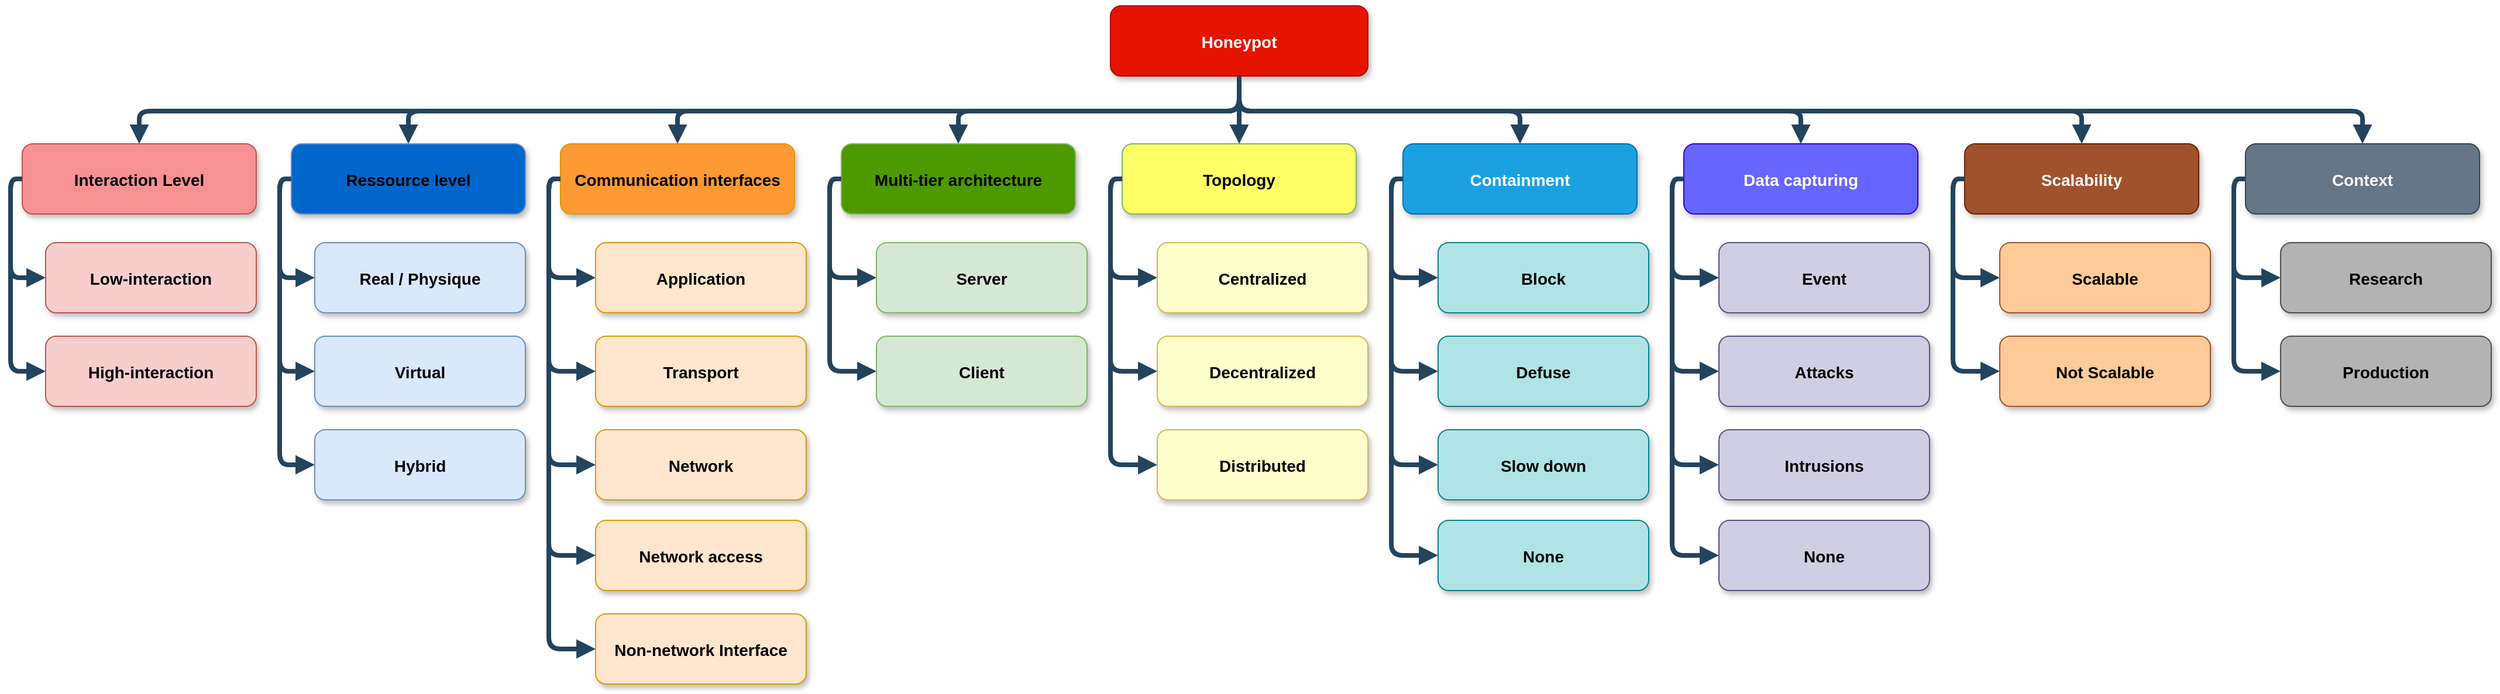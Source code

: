 <mxfile version="20.0.1" type="device"><diagram name="Page-1" id="97916047-d0de-89f5-080d-49f4d83e522f"><mxGraphModel dx="4695.5" dy="1065" grid="1" gridSize="10" guides="1" tooltips="1" connect="1" arrows="1" fold="1" page="1" pageScale="1.5" pageWidth="1169" pageHeight="827" background="none" math="0" shadow="0"><root><mxCell id="0"/><mxCell id="1" parent="0"/><mxCell id="3" value="Honeypot" style="rounded=1;fillColor=#e51400;strokeColor=#B20000;shadow=1;fontStyle=1;fontColor=#ffffff;fontSize=14;" parent="1" vertex="1"><mxGeometry x="810" y="350" width="220" height="60" as="geometry"/></mxCell><mxCell id="4" value="Interaction Level" style="rounded=1;fillColor=#F89292;strokeColor=#b85450;shadow=1;fontStyle=1;fontSize=14;" parent="1" vertex="1"><mxGeometry x="-120" y="468" width="200" height="60" as="geometry"/></mxCell><mxCell id="5" value="Ressource level" style="rounded=1;fillColor=#0066CC;strokeColor=#6c8ebf;shadow=1;fontStyle=1;fontSize=14;" parent="1" vertex="1"><mxGeometry x="110" y="468" width="200" height="60" as="geometry"/></mxCell><mxCell id="6" value="Communication interfaces" style="rounded=1;fillColor=#FF9933;strokeColor=#d79b00;shadow=1;fontStyle=1;fontSize=14;" parent="1" vertex="1"><mxGeometry x="340" y="468" width="200" height="60" as="geometry"/></mxCell><mxCell id="8" value="Low-interaction" style="rounded=1;fillColor=#f8cecc;strokeColor=#b85450;shadow=1;fontStyle=1;fontSize=14;" parent="1" vertex="1"><mxGeometry x="-100" y="552.5" width="180" height="60" as="geometry"/></mxCell><mxCell id="9" value="High-interaction" style="rounded=1;fillColor=#f8cecc;strokeColor=#b85450;shadow=1;fontStyle=1;fontSize=14;" parent="1" vertex="1"><mxGeometry x="-100" y="632.5" width="180" height="60" as="geometry"/></mxCell><mxCell id="30" value="" style="edgeStyle=elbowEdgeStyle;elbow=vertical;strokeWidth=4;endArrow=block;endFill=1;fontStyle=1;strokeColor=#23445D;entryX=0.5;entryY=0;entryDx=0;entryDy=0;" parent="1" source="3" target="5" edge="1"><mxGeometry x="22" y="165.5" width="100" height="100" as="geometry"><mxPoint x="22" y="265.5" as="sourcePoint"/><mxPoint x="122" y="165.5" as="targetPoint"/><Array as="points"><mxPoint x="260" y="440"/><mxPoint x="320" y="430"/></Array></mxGeometry></mxCell><mxCell id="31" value="" style="edgeStyle=elbowEdgeStyle;elbow=vertical;strokeWidth=4;endArrow=block;endFill=1;fontStyle=1;strokeColor=#23445D;" parent="1" source="3" target="4" edge="1"><mxGeometry x="22" y="165.5" width="100" height="100" as="geometry"><mxPoint x="22" y="265.5" as="sourcePoint"/><mxPoint x="122" y="165.5" as="targetPoint"/><Array as="points"><mxPoint x="460" y="440"/><mxPoint x="280" y="430"/><mxPoint x="450" y="430"/></Array></mxGeometry></mxCell><mxCell id="32" value="" style="edgeStyle=elbowEdgeStyle;elbow=vertical;strokeWidth=4;endArrow=block;endFill=1;fontStyle=1;strokeColor=#23445D;" parent="1" source="3" target="6" edge="1"><mxGeometry x="22" y="165.5" width="100" height="100" as="geometry"><mxPoint x="22" y="265.5" as="sourcePoint"/><mxPoint x="122" y="165.5" as="targetPoint"/><Array as="points"><mxPoint x="630" y="440"/><mxPoint x="700" y="440"/><mxPoint x="610" y="430"/></Array></mxGeometry></mxCell><mxCell id="34" value="" style="edgeStyle=elbowEdgeStyle;elbow=vertical;strokeWidth=4;endArrow=block;endFill=1;fontStyle=1;strokeColor=#23445D;exitX=0;exitY=0.5;exitDx=0;exitDy=0;entryX=0;entryY=0.5;entryDx=0;entryDy=0;" parent="1" source="4" target="8" edge="1"><mxGeometry x="-168" y="178" width="100" height="100" as="geometry"><mxPoint x="-168" y="278" as="sourcePoint"/><mxPoint x="-68" y="178" as="targetPoint"/><Array as="points"><mxPoint x="-130" y="552.5"/><mxPoint x="-150" y="562.5"/><mxPoint x="-160" y="532.5"/><mxPoint x="-220" y="572.5"/></Array></mxGeometry></mxCell><mxCell id="38" value="" style="edgeStyle=elbowEdgeStyle;elbow=vertical;strokeWidth=4;endArrow=block;endFill=1;fontStyle=1;strokeColor=#23445D;exitX=0;exitY=0.5;exitDx=0;exitDy=0;" parent="1" source="4" target="9" edge="1"><mxGeometry x="-128" y="178" width="100" height="100" as="geometry"><mxPoint x="-128" y="278" as="sourcePoint"/><mxPoint x="-28" y="178" as="targetPoint"/><Array as="points"><mxPoint x="-130" y="542.5"/><mxPoint x="-150" y="542.5"/><mxPoint x="-140" y="542.5"/><mxPoint x="-160" y="622.5"/></Array></mxGeometry></mxCell><mxCell id="48kjzYl1K3hrL3za5B5X-55" value="Real / Physique" style="rounded=1;fillColor=#dae8fc;strokeColor=#6c8ebf;shadow=1;fontStyle=1;fontSize=14;" parent="1" vertex="1"><mxGeometry x="130" y="552.5" width="180" height="60" as="geometry"/></mxCell><mxCell id="48kjzYl1K3hrL3za5B5X-56" value="" style="edgeStyle=elbowEdgeStyle;elbow=vertical;strokeWidth=4;endArrow=block;endFill=1;fontStyle=1;strokeColor=#23445D;exitX=0;exitY=0.5;exitDx=0;exitDy=0;entryX=0;entryY=0.5;entryDx=0;entryDy=0;" parent="1" source="5" target="48kjzYl1K3hrL3za5B5X-55" edge="1"><mxGeometry x="-188" y="188" width="100" height="100" as="geometry"><mxPoint x="-140" y="508" as="sourcePoint"/><mxPoint x="-140" y="592.5" as="targetPoint"/><Array as="points"><mxPoint x="100" y="542.5"/><mxPoint x="80" y="522.5"/><mxPoint x="90" y="522.5"/><mxPoint x="80" y="562.5"/><mxPoint x="-240" y="582.5"/></Array></mxGeometry></mxCell><mxCell id="48kjzYl1K3hrL3za5B5X-59" value="Virtual" style="rounded=1;fillColor=#dae8fc;strokeColor=#6c8ebf;shadow=1;fontStyle=1;fontSize=14;" parent="1" vertex="1"><mxGeometry x="130" y="632.5" width="180" height="60" as="geometry"/></mxCell><mxCell id="48kjzYl1K3hrL3za5B5X-61" value="" style="edgeStyle=elbowEdgeStyle;elbow=vertical;strokeWidth=4;endArrow=block;endFill=1;fontStyle=1;strokeColor=#23445D;exitX=0;exitY=0.5;exitDx=0;exitDy=0;entryX=0;entryY=0.5;entryDx=0;entryDy=0;" parent="1" source="5" target="48kjzYl1K3hrL3za5B5X-59" edge="1"><mxGeometry x="-168" y="208" width="100" height="100" as="geometry"><mxPoint x="130" y="518" as="sourcePoint"/><mxPoint x="130" y="602.5" as="targetPoint"/><Array as="points"><mxPoint x="100" y="542.5"/><mxPoint x="80" y="612.5"/><mxPoint x="100" y="542.5"/><mxPoint x="110" y="542.5"/><mxPoint x="100" y="582.5"/><mxPoint x="-220" y="602.5"/></Array></mxGeometry></mxCell><mxCell id="48kjzYl1K3hrL3za5B5X-63" value="Hybrid" style="rounded=1;fillColor=#dae8fc;strokeColor=#6c8ebf;shadow=1;fontStyle=1;fontSize=14;" parent="1" vertex="1"><mxGeometry x="130" y="712.5" width="180" height="60" as="geometry"/></mxCell><mxCell id="48kjzYl1K3hrL3za5B5X-64" value="" style="edgeStyle=elbowEdgeStyle;elbow=vertical;strokeWidth=4;endArrow=block;endFill=1;fontStyle=1;strokeColor=#23445D;exitX=0;exitY=0.5;exitDx=0;exitDy=0;entryX=0;entryY=0.5;entryDx=0;entryDy=0;" parent="1" source="5" target="48kjzYl1K3hrL3za5B5X-63" edge="1"><mxGeometry x="-158" y="218" width="100" height="100" as="geometry"><mxPoint x="120" y="508" as="sourcePoint"/><mxPoint x="140" y="682.5" as="targetPoint"/><Array as="points"><mxPoint x="100" y="532.5"/><mxPoint x="80" y="632.5"/><mxPoint x="110" y="552.5"/><mxPoint x="120" y="552.5"/><mxPoint x="110" y="592.5"/><mxPoint x="-210" y="612.5"/></Array></mxGeometry></mxCell><mxCell id="48kjzYl1K3hrL3za5B5X-69" value="Transport" style="rounded=1;fillColor=#ffe6cc;strokeColor=#d79b00;shadow=1;fontStyle=1;fontSize=14;" parent="1" vertex="1"><mxGeometry x="370" y="632.5" width="180" height="60" as="geometry"/></mxCell><mxCell id="48kjzYl1K3hrL3za5B5X-70" value="" style="edgeStyle=elbowEdgeStyle;elbow=vertical;strokeWidth=4;endArrow=block;endFill=1;fontStyle=1;strokeColor=#23445D;exitX=0;exitY=0.5;exitDx=0;exitDy=0;entryX=0;entryY=0.5;entryDx=0;entryDy=0;" parent="1" source="6" target="48kjzYl1K3hrL3za5B5X-71" edge="1"><mxGeometry x="-148" y="228" width="100" height="100" as="geometry"><mxPoint x="120" y="508" as="sourcePoint"/><mxPoint x="140" y="772.5" as="targetPoint"/><Array as="points"><mxPoint x="330" y="532.5"/><mxPoint x="90" y="642.5"/><mxPoint x="120" y="562.5"/><mxPoint x="130" y="562.5"/><mxPoint x="120" y="602.5"/><mxPoint x="-200" y="622.5"/></Array></mxGeometry></mxCell><mxCell id="48kjzYl1K3hrL3za5B5X-71" value="Application" style="rounded=1;fillColor=#ffe6cc;strokeColor=#d79b00;shadow=1;fontStyle=1;fontSize=14;" parent="1" vertex="1"><mxGeometry x="370" y="552.5" width="180" height="60" as="geometry"/></mxCell><mxCell id="48kjzYl1K3hrL3za5B5X-72" value="" style="edgeStyle=elbowEdgeStyle;elbow=vertical;strokeWidth=4;endArrow=block;endFill=1;fontStyle=1;strokeColor=#23445D;exitX=0;exitY=0.5;exitDx=0;exitDy=0;entryX=0;entryY=0.5;entryDx=0;entryDy=0;" parent="1" source="6" target="48kjzYl1K3hrL3za5B5X-69" edge="1"><mxGeometry x="-138" y="238" width="100" height="100" as="geometry"><mxPoint x="350" y="508" as="sourcePoint"/><mxPoint x="330" y="682.5" as="targetPoint"/><Array as="points"><mxPoint x="330" y="622.5"/><mxPoint x="340" y="542.5"/><mxPoint x="100" y="652.5"/><mxPoint x="130" y="572.5"/><mxPoint x="140" y="572.5"/><mxPoint x="130" y="612.5"/><mxPoint x="-190" y="632.5"/></Array></mxGeometry></mxCell><mxCell id="48kjzYl1K3hrL3za5B5X-73" value="Network " style="rounded=1;fillColor=#ffe6cc;strokeColor=#d79b00;shadow=1;fontStyle=1;fontSize=14;" parent="1" vertex="1"><mxGeometry x="370" y="712.5" width="180" height="60" as="geometry"/></mxCell><mxCell id="48kjzYl1K3hrL3za5B5X-74" value="" style="edgeStyle=elbowEdgeStyle;elbow=vertical;strokeWidth=4;endArrow=block;endFill=1;fontStyle=1;strokeColor=#23445D;exitX=0;exitY=0.5;exitDx=0;exitDy=0;entryX=0;entryY=0.5;entryDx=0;entryDy=0;" parent="1" source="6" target="48kjzYl1K3hrL3za5B5X-73" edge="1"><mxGeometry x="-128" y="248" width="100" height="100" as="geometry"><mxPoint x="350" y="508" as="sourcePoint"/><mxPoint x="380" y="672.5" as="targetPoint"/><Array as="points"><mxPoint x="330" y="662.5"/><mxPoint x="350" y="552.5"/><mxPoint x="110" y="662.5"/><mxPoint x="140" y="582.5"/><mxPoint x="150" y="582.5"/><mxPoint x="140" y="622.5"/><mxPoint x="-180" y="642.5"/></Array></mxGeometry></mxCell><mxCell id="48kjzYl1K3hrL3za5B5X-75" value="Multi-tier architecture " style="rounded=1;fillColor=#4D9900;strokeColor=#82b366;shadow=1;fontStyle=1;fontSize=14;" parent="1" vertex="1"><mxGeometry x="580" y="468" width="200" height="60" as="geometry"/></mxCell><mxCell id="48kjzYl1K3hrL3za5B5X-76" value="Client" style="rounded=1;fillColor=#d5e8d4;strokeColor=#82b366;shadow=1;fontStyle=1;fontSize=14;" parent="1" vertex="1"><mxGeometry x="610" y="632.5" width="180" height="60" as="geometry"/></mxCell><mxCell id="48kjzYl1K3hrL3za5B5X-77" value="" style="edgeStyle=elbowEdgeStyle;elbow=vertical;strokeWidth=4;endArrow=block;endFill=1;fontStyle=1;strokeColor=#23445D;exitX=0;exitY=0.5;exitDx=0;exitDy=0;entryX=0;entryY=0.5;entryDx=0;entryDy=0;" parent="1" source="48kjzYl1K3hrL3za5B5X-75" target="48kjzYl1K3hrL3za5B5X-78" edge="1"><mxGeometry x="92" y="228" width="100" height="100" as="geometry"><mxPoint x="360" y="508" as="sourcePoint"/><mxPoint x="380" y="772.5" as="targetPoint"/><Array as="points"><mxPoint x="570" y="532.5"/><mxPoint x="330" y="642.5"/><mxPoint x="360" y="562.5"/><mxPoint x="370" y="562.5"/><mxPoint x="360" y="602.5"/><mxPoint x="40" y="622.5"/></Array></mxGeometry></mxCell><mxCell id="48kjzYl1K3hrL3za5B5X-78" value="Server" style="rounded=1;fillColor=#d5e8d4;strokeColor=#82b366;shadow=1;fontStyle=1;fontSize=14;" parent="1" vertex="1"><mxGeometry x="610" y="552.5" width="180" height="60" as="geometry"/></mxCell><mxCell id="48kjzYl1K3hrL3za5B5X-79" value="" style="edgeStyle=elbowEdgeStyle;elbow=vertical;strokeWidth=4;endArrow=block;endFill=1;fontStyle=1;strokeColor=#23445D;exitX=0;exitY=0.5;exitDx=0;exitDy=0;entryX=0;entryY=0.5;entryDx=0;entryDy=0;" parent="1" source="48kjzYl1K3hrL3za5B5X-75" target="48kjzYl1K3hrL3za5B5X-76" edge="1"><mxGeometry x="102" y="238" width="100" height="100" as="geometry"><mxPoint x="590" y="508" as="sourcePoint"/><mxPoint x="570" y="682.5" as="targetPoint"/><Array as="points"><mxPoint x="570" y="622.5"/><mxPoint x="580" y="542.5"/><mxPoint x="340" y="652.5"/><mxPoint x="370" y="572.5"/><mxPoint x="380" y="572.5"/><mxPoint x="370" y="612.5"/><mxPoint x="50" y="632.5"/></Array></mxGeometry></mxCell><mxCell id="48kjzYl1K3hrL3za5B5X-82" value="" style="edgeStyle=elbowEdgeStyle;elbow=vertical;strokeWidth=4;endArrow=block;endFill=1;fontStyle=1;strokeColor=#23445D;entryX=0.5;entryY=0;entryDx=0;entryDy=0;exitX=0.5;exitY=1;exitDx=0;exitDy=0;" parent="1" source="3" target="48kjzYl1K3hrL3za5B5X-75" edge="1"><mxGeometry x="32" y="175.5" width="100" height="100" as="geometry"><mxPoint x="782" y="415.5" as="sourcePoint"/><mxPoint x="500" y="478" as="targetPoint"/><Array as="points"><mxPoint x="760" y="440"/><mxPoint x="710" y="450"/><mxPoint x="620" y="440"/></Array></mxGeometry></mxCell><mxCell id="48kjzYl1K3hrL3za5B5X-83" value="Topology" style="rounded=1;fillColor=#FFFF66;strokeColor=#82b366;shadow=1;fontStyle=1;fontSize=14;" parent="1" vertex="1"><mxGeometry x="820" y="468" width="200" height="60" as="geometry"/></mxCell><mxCell id="48kjzYl1K3hrL3za5B5X-84" value="Decentralized" style="rounded=1;fillColor=#FFFFCC;strokeColor=#d6b656;shadow=1;fontStyle=1;fontSize=14;" parent="1" vertex="1"><mxGeometry x="850" y="632.5" width="180" height="60" as="geometry"/></mxCell><mxCell id="48kjzYl1K3hrL3za5B5X-85" value="" style="edgeStyle=elbowEdgeStyle;elbow=vertical;strokeWidth=4;endArrow=block;endFill=1;fontStyle=1;strokeColor=#23445D;exitX=0;exitY=0.5;exitDx=0;exitDy=0;entryX=0;entryY=0.5;entryDx=0;entryDy=0;" parent="1" source="48kjzYl1K3hrL3za5B5X-83" target="48kjzYl1K3hrL3za5B5X-86" edge="1"><mxGeometry x="332" y="228" width="100" height="100" as="geometry"><mxPoint x="600" y="508" as="sourcePoint"/><mxPoint x="620" y="772.5" as="targetPoint"/><Array as="points"><mxPoint x="810" y="532.5"/><mxPoint x="570" y="642.5"/><mxPoint x="600" y="562.5"/><mxPoint x="610" y="562.5"/><mxPoint x="600" y="602.5"/><mxPoint x="280" y="622.5"/></Array></mxGeometry></mxCell><mxCell id="48kjzYl1K3hrL3za5B5X-86" value="Centralized" style="rounded=1;fillColor=#FFFFCC;strokeColor=#d6b656;shadow=1;fontStyle=1;fontSize=14;" parent="1" vertex="1"><mxGeometry x="850" y="552.5" width="180" height="60" as="geometry"/></mxCell><mxCell id="48kjzYl1K3hrL3za5B5X-87" value="" style="edgeStyle=elbowEdgeStyle;elbow=vertical;strokeWidth=4;endArrow=block;endFill=1;fontStyle=1;strokeColor=#23445D;exitX=0;exitY=0.5;exitDx=0;exitDy=0;entryX=0;entryY=0.5;entryDx=0;entryDy=0;" parent="1" source="48kjzYl1K3hrL3za5B5X-83" target="48kjzYl1K3hrL3za5B5X-84" edge="1"><mxGeometry x="342" y="238" width="100" height="100" as="geometry"><mxPoint x="830" y="508" as="sourcePoint"/><mxPoint x="810" y="682.5" as="targetPoint"/><Array as="points"><mxPoint x="810" y="622.5"/><mxPoint x="820" y="542.5"/><mxPoint x="580" y="652.5"/><mxPoint x="610" y="572.5"/><mxPoint x="620" y="572.5"/><mxPoint x="610" y="612.5"/><mxPoint x="290" y="632.5"/></Array></mxGeometry></mxCell><mxCell id="48kjzYl1K3hrL3za5B5X-90" value="" style="edgeStyle=elbowEdgeStyle;elbow=vertical;strokeWidth=4;endArrow=block;endFill=1;fontStyle=1;strokeColor=#23445D;entryX=0.5;entryY=0;entryDx=0;entryDy=0;exitX=0.5;exitY=1;exitDx=0;exitDy=0;" parent="1" source="3" target="48kjzYl1K3hrL3za5B5X-83" edge="1"><mxGeometry x="42" y="185.5" width="100" height="100" as="geometry"><mxPoint x="782" y="415.5" as="sourcePoint"/><mxPoint x="740" y="478" as="targetPoint"/><Array as="points"><mxPoint x="880" y="440"/><mxPoint x="720" y="460"/><mxPoint x="630" y="450"/></Array></mxGeometry></mxCell><mxCell id="48kjzYl1K3hrL3za5B5X-92" value="Containment" style="rounded=1;fillColor=#1ba1e2;strokeColor=#006EAF;shadow=1;fontStyle=1;fontSize=14;fontColor=#ffffff;" parent="1" vertex="1"><mxGeometry x="1060" y="468" width="200" height="60" as="geometry"/></mxCell><mxCell id="48kjzYl1K3hrL3za5B5X-93" value="Defuse" style="rounded=1;fillColor=#b0e3e6;strokeColor=#0e8088;shadow=1;fontStyle=1;fontSize=14;" parent="1" vertex="1"><mxGeometry x="1090" y="632.5" width="180" height="60" as="geometry"/></mxCell><mxCell id="48kjzYl1K3hrL3za5B5X-94" value="" style="edgeStyle=elbowEdgeStyle;elbow=vertical;strokeWidth=4;endArrow=block;endFill=1;fontStyle=1;strokeColor=#23445D;exitX=0;exitY=0.5;exitDx=0;exitDy=0;entryX=0;entryY=0.5;entryDx=0;entryDy=0;" parent="1" source="48kjzYl1K3hrL3za5B5X-92" target="48kjzYl1K3hrL3za5B5X-95" edge="1"><mxGeometry x="572" y="228" width="100" height="100" as="geometry"><mxPoint x="840" y="508" as="sourcePoint"/><mxPoint x="860" y="772.5" as="targetPoint"/><Array as="points"><mxPoint x="1050" y="532.5"/><mxPoint x="810" y="642.5"/><mxPoint x="840" y="562.5"/><mxPoint x="850" y="562.5"/><mxPoint x="840" y="602.5"/><mxPoint x="520" y="622.5"/></Array></mxGeometry></mxCell><mxCell id="48kjzYl1K3hrL3za5B5X-95" value="Block" style="rounded=1;fillColor=#b0e3e6;strokeColor=#0e8088;shadow=1;fontStyle=1;fontSize=14;" parent="1" vertex="1"><mxGeometry x="1090" y="552.5" width="180" height="60" as="geometry"/></mxCell><mxCell id="48kjzYl1K3hrL3za5B5X-96" value="" style="edgeStyle=elbowEdgeStyle;elbow=vertical;strokeWidth=4;endArrow=block;endFill=1;fontStyle=1;strokeColor=#23445D;exitX=0;exitY=0.5;exitDx=0;exitDy=0;entryX=0;entryY=0.5;entryDx=0;entryDy=0;" parent="1" source="48kjzYl1K3hrL3za5B5X-92" target="48kjzYl1K3hrL3za5B5X-93" edge="1"><mxGeometry x="582" y="238" width="100" height="100" as="geometry"><mxPoint x="1070" y="508" as="sourcePoint"/><mxPoint x="1050" y="682.5" as="targetPoint"/><Array as="points"><mxPoint x="1050" y="622.5"/><mxPoint x="1060" y="542.5"/><mxPoint x="820" y="652.5"/><mxPoint x="850" y="572.5"/><mxPoint x="860" y="572.5"/><mxPoint x="850" y="612.5"/><mxPoint x="530" y="632.5"/></Array></mxGeometry></mxCell><mxCell id="48kjzYl1K3hrL3za5B5X-97" value="Data capturing " style="rounded=1;fillColor=#6666FF;strokeColor=#3700CC;shadow=1;fontStyle=1;fontSize=14;fontColor=#ffffff;" parent="1" vertex="1"><mxGeometry x="1300" y="468" width="200" height="60" as="geometry"/></mxCell><mxCell id="48kjzYl1K3hrL3za5B5X-98" value="Attacks" style="rounded=1;fillColor=#d0cee2;strokeColor=#56517e;shadow=1;fontStyle=1;fontSize=14;" parent="1" vertex="1"><mxGeometry x="1330" y="632.5" width="180" height="60" as="geometry"/></mxCell><mxCell id="48kjzYl1K3hrL3za5B5X-99" value="" style="edgeStyle=elbowEdgeStyle;elbow=vertical;strokeWidth=4;endArrow=block;endFill=1;fontStyle=1;strokeColor=#23445D;exitX=0;exitY=0.5;exitDx=0;exitDy=0;entryX=0;entryY=0.5;entryDx=0;entryDy=0;" parent="1" source="48kjzYl1K3hrL3za5B5X-97" target="48kjzYl1K3hrL3za5B5X-100" edge="1"><mxGeometry x="812" y="228" width="100" height="100" as="geometry"><mxPoint x="1080" y="508" as="sourcePoint"/><mxPoint x="1100" y="772.5" as="targetPoint"/><Array as="points"><mxPoint x="1290" y="532.5"/><mxPoint x="1050" y="642.5"/><mxPoint x="1080" y="562.5"/><mxPoint x="1090" y="562.5"/><mxPoint x="1080" y="602.5"/><mxPoint x="760" y="622.5"/></Array></mxGeometry></mxCell><mxCell id="48kjzYl1K3hrL3za5B5X-100" value="Event" style="rounded=1;fillColor=#d0cee2;strokeColor=#56517e;shadow=1;fontStyle=1;fontSize=14;" parent="1" vertex="1"><mxGeometry x="1330" y="552.5" width="180" height="60" as="geometry"/></mxCell><mxCell id="48kjzYl1K3hrL3za5B5X-101" value="" style="edgeStyle=elbowEdgeStyle;elbow=vertical;strokeWidth=4;endArrow=block;endFill=1;fontStyle=1;strokeColor=#23445D;exitX=0;exitY=0.5;exitDx=0;exitDy=0;entryX=0;entryY=0.5;entryDx=0;entryDy=0;" parent="1" source="48kjzYl1K3hrL3za5B5X-97" target="48kjzYl1K3hrL3za5B5X-98" edge="1"><mxGeometry x="822" y="238" width="100" height="100" as="geometry"><mxPoint x="1310" y="508" as="sourcePoint"/><mxPoint x="1290" y="682.5" as="targetPoint"/><Array as="points"><mxPoint x="1290" y="622.5"/><mxPoint x="1300" y="542.5"/><mxPoint x="1060" y="652.5"/><mxPoint x="1090" y="572.5"/><mxPoint x="1100" y="572.5"/><mxPoint x="1090" y="612.5"/><mxPoint x="770" y="632.5"/></Array></mxGeometry></mxCell><mxCell id="48kjzYl1K3hrL3za5B5X-108" value="Scalability" style="rounded=1;fillColor=#a0522d;strokeColor=#6D1F00;shadow=1;fontStyle=1;fontSize=14;fontColor=#ffffff;" parent="1" vertex="1"><mxGeometry x="1540" y="468" width="200" height="60" as="geometry"/></mxCell><mxCell id="48kjzYl1K3hrL3za5B5X-109" value="Not Scalable" style="rounded=1;fillColor=#ffcc99;strokeColor=#A0522D;shadow=1;fontStyle=1;fontSize=14;" parent="1" vertex="1"><mxGeometry x="1570" y="632.5" width="180" height="60" as="geometry"/></mxCell><mxCell id="48kjzYl1K3hrL3za5B5X-110" value="" style="edgeStyle=elbowEdgeStyle;elbow=vertical;strokeWidth=4;endArrow=block;endFill=1;fontStyle=1;strokeColor=#23445D;exitX=0;exitY=0.5;exitDx=0;exitDy=0;entryX=0;entryY=0.5;entryDx=0;entryDy=0;" parent="1" source="48kjzYl1K3hrL3za5B5X-108" target="48kjzYl1K3hrL3za5B5X-111" edge="1"><mxGeometry x="1052" y="228" width="100" height="100" as="geometry"><mxPoint x="1320" y="508" as="sourcePoint"/><mxPoint x="1340" y="772.5" as="targetPoint"/><Array as="points"><mxPoint x="1530" y="532.5"/><mxPoint x="1290" y="642.5"/><mxPoint x="1320" y="562.5"/><mxPoint x="1330" y="562.5"/><mxPoint x="1320" y="602.5"/><mxPoint x="1000" y="622.5"/></Array></mxGeometry></mxCell><mxCell id="48kjzYl1K3hrL3za5B5X-111" value="Scalable" style="rounded=1;fillColor=#ffcc99;strokeColor=#A0522D;shadow=1;fontStyle=1;fontSize=14;" parent="1" vertex="1"><mxGeometry x="1570" y="552.5" width="180" height="60" as="geometry"/></mxCell><mxCell id="48kjzYl1K3hrL3za5B5X-112" value="" style="edgeStyle=elbowEdgeStyle;elbow=vertical;strokeWidth=4;endArrow=block;endFill=1;fontStyle=1;strokeColor=#23445D;exitX=0;exitY=0.5;exitDx=0;exitDy=0;entryX=0;entryY=0.5;entryDx=0;entryDy=0;" parent="1" source="48kjzYl1K3hrL3za5B5X-108" target="48kjzYl1K3hrL3za5B5X-109" edge="1"><mxGeometry x="1062" y="238" width="100" height="100" as="geometry"><mxPoint x="1550" y="508" as="sourcePoint"/><mxPoint x="1530" y="682.5" as="targetPoint"/><Array as="points"><mxPoint x="1530" y="622.5"/><mxPoint x="1540" y="542.5"/><mxPoint x="1300" y="652.5"/><mxPoint x="1330" y="572.5"/><mxPoint x="1340" y="572.5"/><mxPoint x="1330" y="612.5"/><mxPoint x="1010" y="632.5"/></Array></mxGeometry></mxCell><mxCell id="48kjzYl1K3hrL3za5B5X-113" value="Context" style="rounded=1;fillColor=#647687;strokeColor=#314354;shadow=1;fontStyle=1;fontSize=14;fontColor=#ffffff;" parent="1" vertex="1"><mxGeometry x="1780" y="468" width="200" height="60" as="geometry"/></mxCell><mxCell id="48kjzYl1K3hrL3za5B5X-114" value="Production" style="rounded=1;fillColor=#B3B3B3;strokeColor=#4D4D4D;shadow=1;fontStyle=1;fontSize=14;" parent="1" vertex="1"><mxGeometry x="1810" y="632.5" width="180" height="60" as="geometry"/></mxCell><mxCell id="48kjzYl1K3hrL3za5B5X-115" value="" style="edgeStyle=elbowEdgeStyle;elbow=vertical;strokeWidth=4;endArrow=block;endFill=1;fontStyle=1;strokeColor=#23445D;exitX=0;exitY=0.5;exitDx=0;exitDy=0;entryX=0;entryY=0.5;entryDx=0;entryDy=0;" parent="1" source="48kjzYl1K3hrL3za5B5X-113" target="48kjzYl1K3hrL3za5B5X-116" edge="1"><mxGeometry x="1292" y="228" width="100" height="100" as="geometry"><mxPoint x="1560" y="508" as="sourcePoint"/><mxPoint x="1580" y="772.5" as="targetPoint"/><Array as="points"><mxPoint x="1770" y="532.5"/><mxPoint x="1530" y="642.5"/><mxPoint x="1560" y="562.5"/><mxPoint x="1570" y="562.5"/><mxPoint x="1560" y="602.5"/><mxPoint x="1240" y="622.5"/></Array></mxGeometry></mxCell><mxCell id="48kjzYl1K3hrL3za5B5X-116" value="Research" style="rounded=1;fillColor=#B3B3B3;strokeColor=#4D4D4D;shadow=1;fontStyle=1;fontSize=14;" parent="1" vertex="1"><mxGeometry x="1810" y="552.5" width="180" height="60" as="geometry"/></mxCell><mxCell id="48kjzYl1K3hrL3za5B5X-117" value="" style="edgeStyle=elbowEdgeStyle;elbow=vertical;strokeWidth=4;endArrow=block;endFill=1;fontStyle=1;strokeColor=#23445D;exitX=0;exitY=0.5;exitDx=0;exitDy=0;entryX=0;entryY=0.5;entryDx=0;entryDy=0;" parent="1" source="48kjzYl1K3hrL3za5B5X-113" target="48kjzYl1K3hrL3za5B5X-114" edge="1"><mxGeometry x="1302" y="238" width="100" height="100" as="geometry"><mxPoint x="1790" y="508" as="sourcePoint"/><mxPoint x="1770" y="682.5" as="targetPoint"/><Array as="points"><mxPoint x="1770" y="622.5"/><mxPoint x="1780" y="542.5"/><mxPoint x="1540" y="652.5"/><mxPoint x="1570" y="572.5"/><mxPoint x="1580" y="572.5"/><mxPoint x="1570" y="612.5"/><mxPoint x="1250" y="632.5"/></Array></mxGeometry></mxCell><mxCell id="48kjzYl1K3hrL3za5B5X-118" value="Slow down" style="rounded=1;fillColor=#b0e3e6;strokeColor=#0e8088;shadow=1;fontStyle=1;fontSize=14;" parent="1" vertex="1"><mxGeometry x="1090" y="712.5" width="180" height="60" as="geometry"/></mxCell><mxCell id="48kjzYl1K3hrL3za5B5X-119" value="None" style="rounded=1;fillColor=#b0e3e6;strokeColor=#0e8088;shadow=1;fontStyle=1;fontSize=14;" parent="1" vertex="1"><mxGeometry x="1090" y="790" width="180" height="60" as="geometry"/></mxCell><mxCell id="48kjzYl1K3hrL3za5B5X-120" value="Intrusions" style="rounded=1;fillColor=#d0cee2;strokeColor=#56517e;shadow=1;fontStyle=1;fontSize=14;" parent="1" vertex="1"><mxGeometry x="1330" y="712.5" width="180" height="60" as="geometry"/></mxCell><mxCell id="48kjzYl1K3hrL3za5B5X-121" value="None" style="rounded=1;fillColor=#d0cee2;strokeColor=#56517e;shadow=1;fontStyle=1;fontSize=14;" parent="1" vertex="1"><mxGeometry x="1330" y="790" width="180" height="60" as="geometry"/></mxCell><mxCell id="48kjzYl1K3hrL3za5B5X-122" value="" style="edgeStyle=elbowEdgeStyle;elbow=vertical;strokeWidth=4;endArrow=block;endFill=1;fontStyle=1;strokeColor=#23445D;entryX=0.5;entryY=0;entryDx=0;entryDy=0;exitX=0.5;exitY=1;exitDx=0;exitDy=0;" parent="1" source="3" target="48kjzYl1K3hrL3za5B5X-92" edge="1"><mxGeometry x="52" y="195.5" width="100" height="100" as="geometry"><mxPoint x="810" y="415.5" as="sourcePoint"/><mxPoint x="930" y="478" as="targetPoint"/><Array as="points"><mxPoint x="980" y="440"/><mxPoint x="730" y="470"/><mxPoint x="640" y="460"/></Array></mxGeometry></mxCell><mxCell id="48kjzYl1K3hrL3za5B5X-123" value="" style="edgeStyle=elbowEdgeStyle;elbow=vertical;strokeWidth=4;endArrow=block;endFill=1;fontStyle=1;strokeColor=#23445D;entryX=0.5;entryY=0;entryDx=0;entryDy=0;exitX=0.5;exitY=1;exitDx=0;exitDy=0;" parent="1" source="3" target="48kjzYl1K3hrL3za5B5X-97" edge="1"><mxGeometry x="62" y="205.5" width="100" height="100" as="geometry"><mxPoint x="810" y="415.5" as="sourcePoint"/><mxPoint x="1170" y="478" as="targetPoint"/><Array as="points"><mxPoint x="1100" y="440"/><mxPoint x="740" y="480"/><mxPoint x="650" y="470"/></Array></mxGeometry></mxCell><mxCell id="48kjzYl1K3hrL3za5B5X-124" value="" style="edgeStyle=elbowEdgeStyle;elbow=vertical;strokeWidth=4;endArrow=block;endFill=1;fontStyle=1;strokeColor=#23445D;entryX=0.5;entryY=0;entryDx=0;entryDy=0;exitX=0.5;exitY=1;exitDx=0;exitDy=0;" parent="1" source="3" target="48kjzYl1K3hrL3za5B5X-108" edge="1"><mxGeometry x="72" y="215.5" width="100" height="100" as="geometry"><mxPoint x="820" y="425.5" as="sourcePoint"/><mxPoint x="1180" y="488" as="targetPoint"/><Array as="points"><mxPoint x="1220" y="440"/><mxPoint x="750" y="490"/><mxPoint x="660" y="480"/></Array></mxGeometry></mxCell><mxCell id="48kjzYl1K3hrL3za5B5X-125" value="" style="edgeStyle=elbowEdgeStyle;elbow=vertical;strokeWidth=4;endArrow=block;endFill=1;fontStyle=1;strokeColor=#23445D;entryX=0.5;entryY=0;entryDx=0;entryDy=0;exitX=0.5;exitY=1;exitDx=0;exitDy=0;" parent="1" source="3" target="48kjzYl1K3hrL3za5B5X-113" edge="1"><mxGeometry x="82" y="225.5" width="100" height="100" as="geometry"><mxPoint x="830" y="435.5" as="sourcePoint"/><mxPoint x="1190" y="498" as="targetPoint"/><Array as="points"><mxPoint x="1340" y="440"/><mxPoint x="1010" y="470"/><mxPoint x="760" y="500"/><mxPoint x="670" y="490"/></Array></mxGeometry></mxCell><mxCell id="xIhnkKlUuvkPP-eQjNVC-47" value="" style="edgeStyle=elbowEdgeStyle;elbow=vertical;strokeWidth=4;endArrow=block;endFill=1;fontStyle=1;strokeColor=#23445D;exitX=0;exitY=0.5;exitDx=0;exitDy=0;entryX=0;entryY=0.5;entryDx=0;entryDy=0;" parent="1" source="48kjzYl1K3hrL3za5B5X-97" target="48kjzYl1K3hrL3za5B5X-120" edge="1"><mxGeometry x="832" y="248" width="100" height="100" as="geometry"><mxPoint x="1310" y="508" as="sourcePoint"/><mxPoint x="1340" y="672.5" as="targetPoint"/><Array as="points"><mxPoint x="1290" y="650"/><mxPoint x="1300" y="632.5"/><mxPoint x="1310" y="552.5"/><mxPoint x="1070" y="662.5"/><mxPoint x="1100" y="582.5"/><mxPoint x="1110" y="582.5"/><mxPoint x="1100" y="622.5"/><mxPoint x="780" y="642.5"/></Array></mxGeometry></mxCell><mxCell id="xIhnkKlUuvkPP-eQjNVC-48" value="" style="edgeStyle=elbowEdgeStyle;elbow=vertical;strokeWidth=4;endArrow=block;endFill=1;fontStyle=1;strokeColor=#23445D;exitX=0;exitY=0.5;exitDx=0;exitDy=0;entryX=0;entryY=0.5;entryDx=0;entryDy=0;" parent="1" source="48kjzYl1K3hrL3za5B5X-97" target="48kjzYl1K3hrL3za5B5X-121" edge="1"><mxGeometry x="842" y="258" width="100" height="100" as="geometry"><mxPoint x="1310" y="508" as="sourcePoint"/><mxPoint x="1340" y="752.5" as="targetPoint"/><Array as="points"><mxPoint x="1290" y="700"/><mxPoint x="1300" y="660"/><mxPoint x="1310" y="642.5"/><mxPoint x="1320" y="562.5"/><mxPoint x="1080" y="672.5"/><mxPoint x="1110" y="592.5"/><mxPoint x="1120" y="592.5"/><mxPoint x="1110" y="632.5"/><mxPoint x="790" y="652.5"/></Array></mxGeometry></mxCell><mxCell id="xIhnkKlUuvkPP-eQjNVC-49" value="" style="edgeStyle=elbowEdgeStyle;elbow=vertical;strokeWidth=4;endArrow=block;endFill=1;fontStyle=1;strokeColor=#23445D;exitX=0;exitY=0.5;exitDx=0;exitDy=0;entryX=0;entryY=0.5;entryDx=0;entryDy=0;" parent="1" source="48kjzYl1K3hrL3za5B5X-92" target="48kjzYl1K3hrL3za5B5X-118" edge="1"><mxGeometry x="592" y="248" width="100" height="100" as="geometry"><mxPoint x="1070" y="508" as="sourcePoint"/><mxPoint x="1100" y="672.5" as="targetPoint"/><Array as="points"><mxPoint x="1050" y="660"/><mxPoint x="1060" y="632.5"/><mxPoint x="1070" y="552.5"/><mxPoint x="830" y="662.5"/><mxPoint x="860" y="582.5"/><mxPoint x="870" y="582.5"/><mxPoint x="860" y="622.5"/><mxPoint x="540" y="642.5"/></Array></mxGeometry></mxCell><mxCell id="xIhnkKlUuvkPP-eQjNVC-50" value="" style="edgeStyle=elbowEdgeStyle;elbow=vertical;strokeWidth=4;endArrow=block;endFill=1;fontStyle=1;strokeColor=#23445D;exitX=0;exitY=0.5;exitDx=0;exitDy=0;entryX=0;entryY=0.5;entryDx=0;entryDy=0;" parent="1" source="48kjzYl1K3hrL3za5B5X-92" target="48kjzYl1K3hrL3za5B5X-119" edge="1"><mxGeometry x="602" y="258" width="100" height="100" as="geometry"><mxPoint x="1070" y="508" as="sourcePoint"/><mxPoint x="1100" y="752.5" as="targetPoint"/><Array as="points"><mxPoint x="1050" y="720"/><mxPoint x="1060" y="670"/><mxPoint x="1070" y="642.5"/><mxPoint x="1080" y="562.5"/><mxPoint x="840" y="672.5"/><mxPoint x="870" y="592.5"/><mxPoint x="880" y="592.5"/><mxPoint x="870" y="632.5"/><mxPoint x="550" y="652.5"/></Array></mxGeometry></mxCell><mxCell id="pFrk6e3xjeS2HrQQS2F9-38" value="Distributed" style="rounded=1;fillColor=#FFFFCC;strokeColor=#d6b656;shadow=1;fontStyle=1;fontSize=14;" parent="1" vertex="1"><mxGeometry x="850" y="712.5" width="180" height="60" as="geometry"/></mxCell><mxCell id="pFrk6e3xjeS2HrQQS2F9-39" value="" style="edgeStyle=elbowEdgeStyle;elbow=vertical;strokeWidth=4;endArrow=block;endFill=1;fontStyle=1;strokeColor=#23445D;exitX=0;exitY=0.5;exitDx=0;exitDy=0;entryX=0;entryY=0.5;entryDx=0;entryDy=0;" parent="1" source="48kjzYl1K3hrL3za5B5X-83" target="pFrk6e3xjeS2HrQQS2F9-38" edge="1"><mxGeometry x="352" y="248" width="100" height="100" as="geometry"><mxPoint x="800" y="490" as="sourcePoint"/><mxPoint x="810" y="760" as="targetPoint"/><Array as="points"><mxPoint x="810" y="610"/><mxPoint x="760" y="743"/><mxPoint x="790" y="650"/><mxPoint x="790" y="620"/><mxPoint x="810" y="633"/><mxPoint x="830" y="552.5"/><mxPoint x="590" y="662.5"/><mxPoint x="620" y="582.5"/><mxPoint x="630" y="582.5"/><mxPoint x="620" y="622.5"/><mxPoint x="300" y="642.5"/></Array></mxGeometry></mxCell><mxCell id="Bo0fbpIrTYTYuP4hGV52-42" value="Network access" style="rounded=1;fillColor=#ffe6cc;strokeColor=#d79b00;shadow=1;fontStyle=1;fontSize=14;" vertex="1" parent="1"><mxGeometry x="370" y="790" width="180" height="60" as="geometry"/></mxCell><mxCell id="Bo0fbpIrTYTYuP4hGV52-43" value="Non-network Interface " style="rounded=1;fillColor=#ffe6cc;strokeColor=#d79b00;shadow=1;fontStyle=1;fontSize=14;" vertex="1" parent="1"><mxGeometry x="370" y="870" width="180" height="60" as="geometry"/></mxCell><mxCell id="Bo0fbpIrTYTYuP4hGV52-44" value="" style="edgeStyle=elbowEdgeStyle;elbow=vertical;strokeWidth=4;endArrow=block;endFill=1;fontStyle=1;strokeColor=#23445D;exitX=0;exitY=0.5;exitDx=0;exitDy=0;entryX=0;entryY=0.5;entryDx=0;entryDy=0;" edge="1" parent="1" source="6" target="Bo0fbpIrTYTYuP4hGV52-42"><mxGeometry x="-118" y="258" width="100" height="100" as="geometry"><mxPoint x="350" y="508" as="sourcePoint"/><mxPoint x="380" y="752.5" as="targetPoint"/><Array as="points"><mxPoint x="330" y="673"/><mxPoint x="360" y="562.5"/><mxPoint x="120" y="672.5"/><mxPoint x="150" y="592.5"/><mxPoint x="160" y="592.5"/><mxPoint x="150" y="632.5"/><mxPoint x="-170" y="652.5"/></Array></mxGeometry></mxCell><mxCell id="Bo0fbpIrTYTYuP4hGV52-45" value="" style="edgeStyle=elbowEdgeStyle;elbow=vertical;strokeWidth=4;endArrow=block;endFill=1;fontStyle=1;strokeColor=#23445D;exitX=0;exitY=0.5;exitDx=0;exitDy=0;entryX=0;entryY=0.5;entryDx=0;entryDy=0;" edge="1" parent="1" source="6" target="Bo0fbpIrTYTYuP4hGV52-43"><mxGeometry x="-108" y="268" width="100" height="100" as="geometry"><mxPoint x="360" y="518" as="sourcePoint"/><mxPoint x="390" y="762.5" as="targetPoint"/><Array as="points"><mxPoint x="330" y="690"/><mxPoint x="370" y="572.5"/><mxPoint x="130" y="682.5"/><mxPoint x="160" y="602.5"/><mxPoint x="170" y="602.5"/><mxPoint x="160" y="642.5"/><mxPoint x="-160" y="662.5"/></Array></mxGeometry></mxCell></root></mxGraphModel></diagram></mxfile>